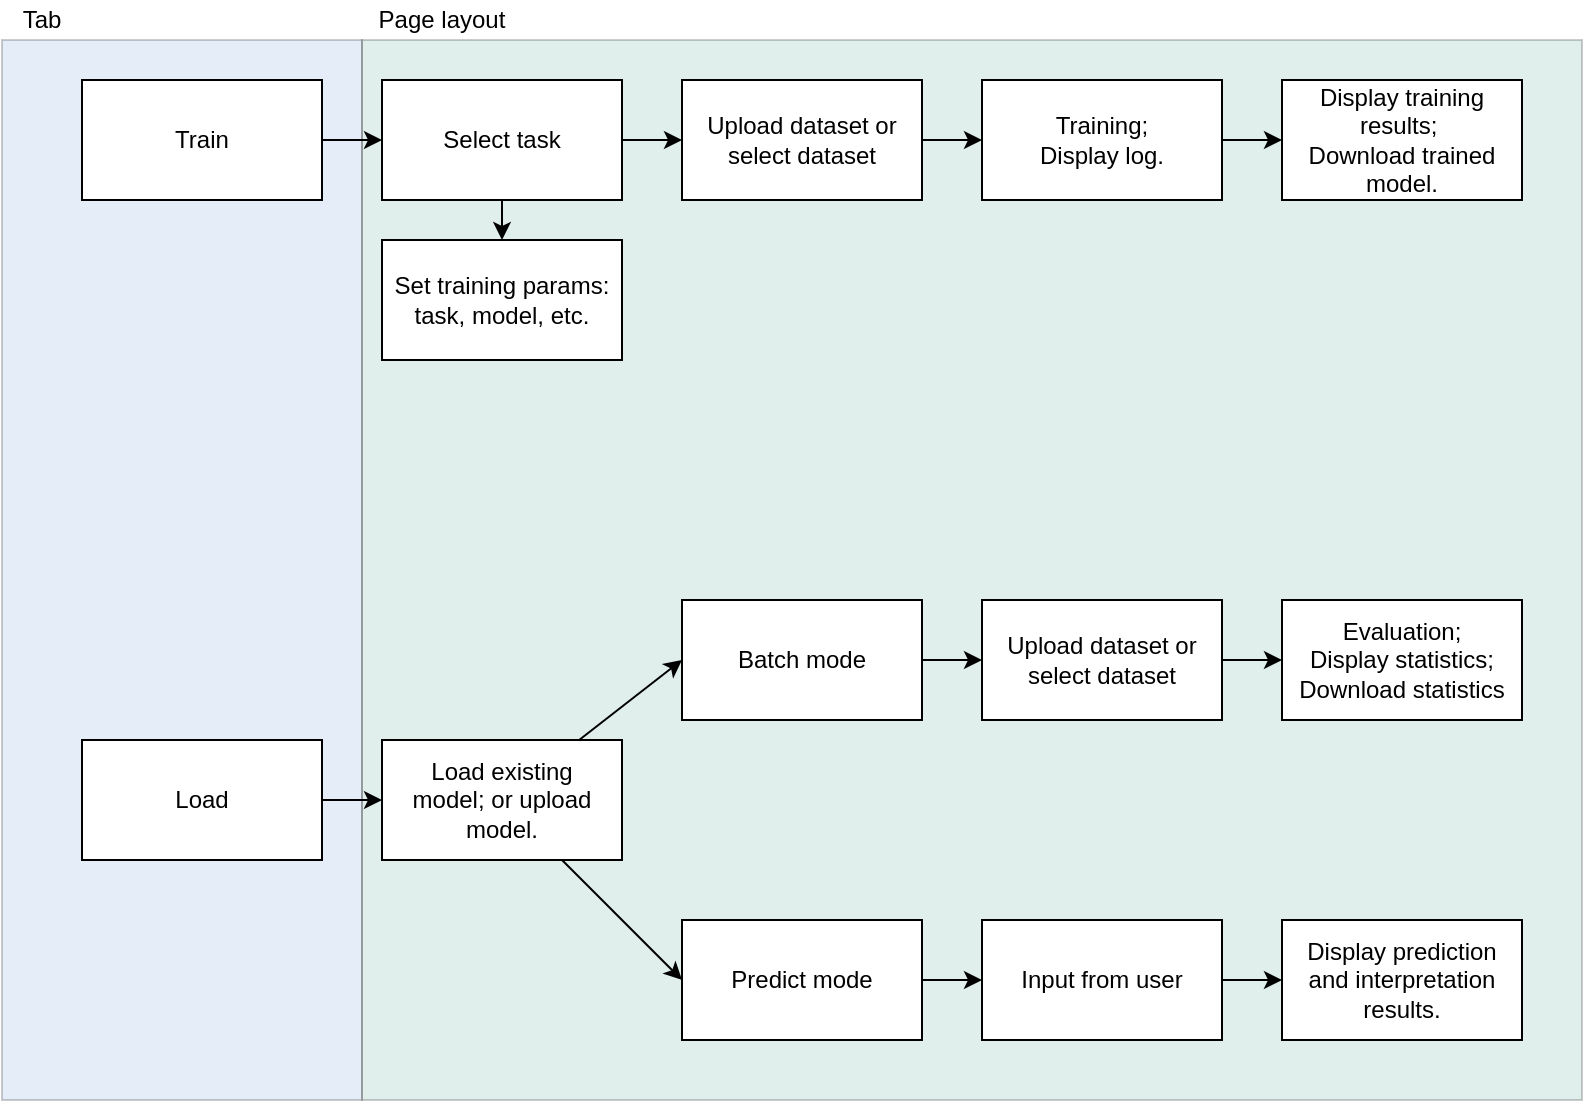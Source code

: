 <mxGraphModel dx="770" dy="1773" grid="1" gridSize="10" guides="1" tooltips="1" connect="1" arrows="1" fold="1" page="1" pageScale="1" pageWidth="827" pageHeight="1169" background="#ffffff"><root><mxCell id="0"/><mxCell id="1" parent="0"/><mxCell id="28" value="" style="rounded=0;whiteSpace=wrap;html=1;fillColor=#7EA6E0;opacity=20;" vertex="1" parent="1"><mxGeometry x="20" y="-10" width="180" height="530" as="geometry"/></mxCell><mxCell id="30" value="" style="rounded=0;whiteSpace=wrap;html=1;fillColor=#67AB9F;opacity=20;" vertex="1" parent="1"><mxGeometry x="200" y="-10" width="610" height="530" as="geometry"/></mxCell><mxCell id="14" style="edgeStyle=orthogonalEdgeStyle;rounded=0;html=1;entryX=0;entryY=0.5;jettySize=auto;orthogonalLoop=1;" parent="1" source="2" target="4" edge="1"><mxGeometry relative="1" as="geometry"/></mxCell><mxCell id="2" value="Train" style="rounded=0;whiteSpace=wrap;html=1;" parent="1" vertex="1"><mxGeometry x="60" y="10" width="120" height="60" as="geometry"/></mxCell><mxCell id="22" style="edgeStyle=orthogonalEdgeStyle;rounded=0;html=1;entryX=0;entryY=0.5;jettySize=auto;orthogonalLoop=1;" edge="1" parent="1" source="3" target="9"><mxGeometry relative="1" as="geometry"/></mxCell><mxCell id="3" value="Load" style="rounded=0;whiteSpace=wrap;html=1;" parent="1" vertex="1"><mxGeometry x="60" y="340" width="120" height="60" as="geometry"/></mxCell><mxCell id="15" style="edgeStyle=orthogonalEdgeStyle;rounded=0;html=1;entryX=0;entryY=0.5;jettySize=auto;orthogonalLoop=1;" parent="1" source="4" target="6" edge="1"><mxGeometry relative="1" as="geometry"/></mxCell><mxCell id="27" style="edgeStyle=none;rounded=0;html=1;jettySize=auto;orthogonalLoop=1;" edge="1" parent="1" source="4" target="5"><mxGeometry relative="1" as="geometry"/></mxCell><mxCell id="4" value="Select task" style="rounded=0;whiteSpace=wrap;html=1;" parent="1" vertex="1"><mxGeometry x="210" y="10" width="120" height="60" as="geometry"/></mxCell><mxCell id="5" value="&lt;span&gt;Set training params:&lt;/span&gt;&lt;div&gt;task, model, etc.&lt;/div&gt;" style="rounded=0;whiteSpace=wrap;html=1;" parent="1" vertex="1"><mxGeometry x="210" y="90" width="120" height="60" as="geometry"/></mxCell><mxCell id="16" style="edgeStyle=orthogonalEdgeStyle;rounded=0;html=1;entryX=0;entryY=0.5;jettySize=auto;orthogonalLoop=1;" parent="1" source="6" target="7" edge="1"><mxGeometry relative="1" as="geometry"/></mxCell><mxCell id="6" value="&lt;span&gt;Upload dataset or select dataset&lt;/span&gt;" style="rounded=0;whiteSpace=wrap;html=1;" parent="1" vertex="1"><mxGeometry x="360" y="10" width="120" height="60" as="geometry"/></mxCell><mxCell id="17" style="edgeStyle=orthogonalEdgeStyle;rounded=0;html=1;jettySize=auto;orthogonalLoop=1;" parent="1" source="7" target="8" edge="1"><mxGeometry relative="1" as="geometry"/></mxCell><mxCell id="7" value="Training;&lt;div&gt;Display log.&lt;/div&gt;" style="rounded=0;whiteSpace=wrap;html=1;" parent="1" vertex="1"><mxGeometry x="510" y="10" width="120" height="60" as="geometry"/></mxCell><mxCell id="8" value="Display training results;&amp;nbsp;&lt;div&gt;Download trained model.&lt;/div&gt;" style="rounded=0;whiteSpace=wrap;html=1;" parent="1" vertex="1"><mxGeometry x="660" y="10" width="120" height="60" as="geometry"/></mxCell><mxCell id="23" style="rounded=0;html=1;entryX=0;entryY=0.5;jettySize=auto;orthogonalLoop=1;" edge="1" parent="1" source="9" target="10"><mxGeometry relative="1" as="geometry"/></mxCell><mxCell id="24" style="edgeStyle=none;rounded=0;html=1;entryX=0;entryY=0.5;jettySize=auto;orthogonalLoop=1;" edge="1" parent="1" source="9" target="11"><mxGeometry relative="1" as="geometry"/></mxCell><mxCell id="9" value="Load existing model;&lt;span style=&quot;letter-spacing: 0px&quot;&gt;&amp;nbsp;or&amp;nbsp;&lt;/span&gt;&lt;span style=&quot;letter-spacing: 0px&quot;&gt;upload model.&lt;/span&gt;" style="rounded=0;whiteSpace=wrap;html=1;" parent="1" vertex="1"><mxGeometry x="210" y="340" width="120" height="60" as="geometry"/></mxCell><mxCell id="25" style="edgeStyle=none;rounded=0;html=1;entryX=0;entryY=0.5;jettySize=auto;orthogonalLoop=1;" edge="1" parent="1" source="10" target="12"><mxGeometry relative="1" as="geometry"/></mxCell><mxCell id="10" value="Batch mode" style="rounded=0;whiteSpace=wrap;html=1;" parent="1" vertex="1"><mxGeometry x="360" y="270" width="120" height="60" as="geometry"/></mxCell><mxCell id="26" style="edgeStyle=none;rounded=0;html=1;jettySize=auto;orthogonalLoop=1;" edge="1" parent="1" source="11" target="13"><mxGeometry relative="1" as="geometry"/></mxCell><mxCell id="11" value="Predict mode" style="rounded=0;whiteSpace=wrap;html=1;" parent="1" vertex="1"><mxGeometry x="360" y="430" width="120" height="60" as="geometry"/></mxCell><mxCell id="19" value="" style="edgeStyle=orthogonalEdgeStyle;rounded=0;html=1;jettySize=auto;orthogonalLoop=1;" parent="1" source="12" target="18" edge="1"><mxGeometry relative="1" as="geometry"/></mxCell><mxCell id="12" value="Upload dataset or select dataset" style="rounded=0;whiteSpace=wrap;html=1;" parent="1" vertex="1"><mxGeometry x="510" y="270" width="120" height="60" as="geometry"/></mxCell><mxCell id="18" value="Evaluation;&lt;div&gt;Display statistics;&lt;/div&gt;&lt;div&gt;Download statistics&lt;/div&gt;" style="rounded=0;whiteSpace=wrap;html=1;" parent="1" vertex="1"><mxGeometry x="660" y="270" width="120" height="60" as="geometry"/></mxCell><mxCell id="21" value="" style="edgeStyle=orthogonalEdgeStyle;rounded=0;html=1;jettySize=auto;orthogonalLoop=1;" parent="1" source="13" target="20" edge="1"><mxGeometry relative="1" as="geometry"/></mxCell><mxCell id="13" value="Input from user" style="rounded=0;whiteSpace=wrap;html=1;" parent="1" vertex="1"><mxGeometry x="510" y="430" width="120" height="60" as="geometry"/></mxCell><mxCell id="20" value="&lt;span&gt;Display prediction and interpretation results.&lt;/span&gt;" style="rounded=0;whiteSpace=wrap;html=1;" parent="1" vertex="1"><mxGeometry x="660" y="430" width="120" height="60" as="geometry"/></mxCell><mxCell id="29" value="Tab" style="text;html=1;strokeColor=none;fillColor=none;align=center;verticalAlign=middle;whiteSpace=wrap;rounded=0;" vertex="1" parent="1"><mxGeometry x="20" y="-30" width="40" height="20" as="geometry"/></mxCell><mxCell id="31" value="Page layout" style="text;html=1;strokeColor=none;fillColor=none;align=center;verticalAlign=middle;whiteSpace=wrap;rounded=0;" vertex="1" parent="1"><mxGeometry x="200" y="-30" width="80" height="20" as="geometry"/></mxCell></root></mxGraphModel>